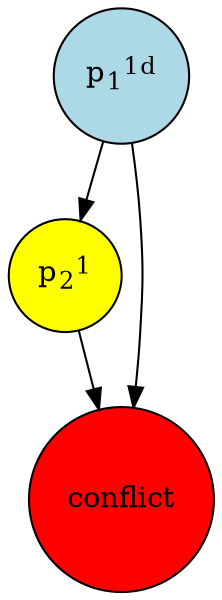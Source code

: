 digraph conflict {
node [style="filled,rounded",shape=circle,fillcolor=white];
1 [label=<p<SUB>1</SUB><SUP>1</SUP><SUP>d</SUP>>,fillcolor=lightblue];
2 [label=<p<SUB>2</SUB><SUP>1</SUP>>,fillcolor=lightblue];
1 [label=<p<SUB>1</SUB><SUP>1</SUP><SUP>d</SUP>>];
1 -> 2;
2 [fillcolor=yellow];
conflict [fillcolor=red];
1 -> conflict;
2 -> conflict;
}
